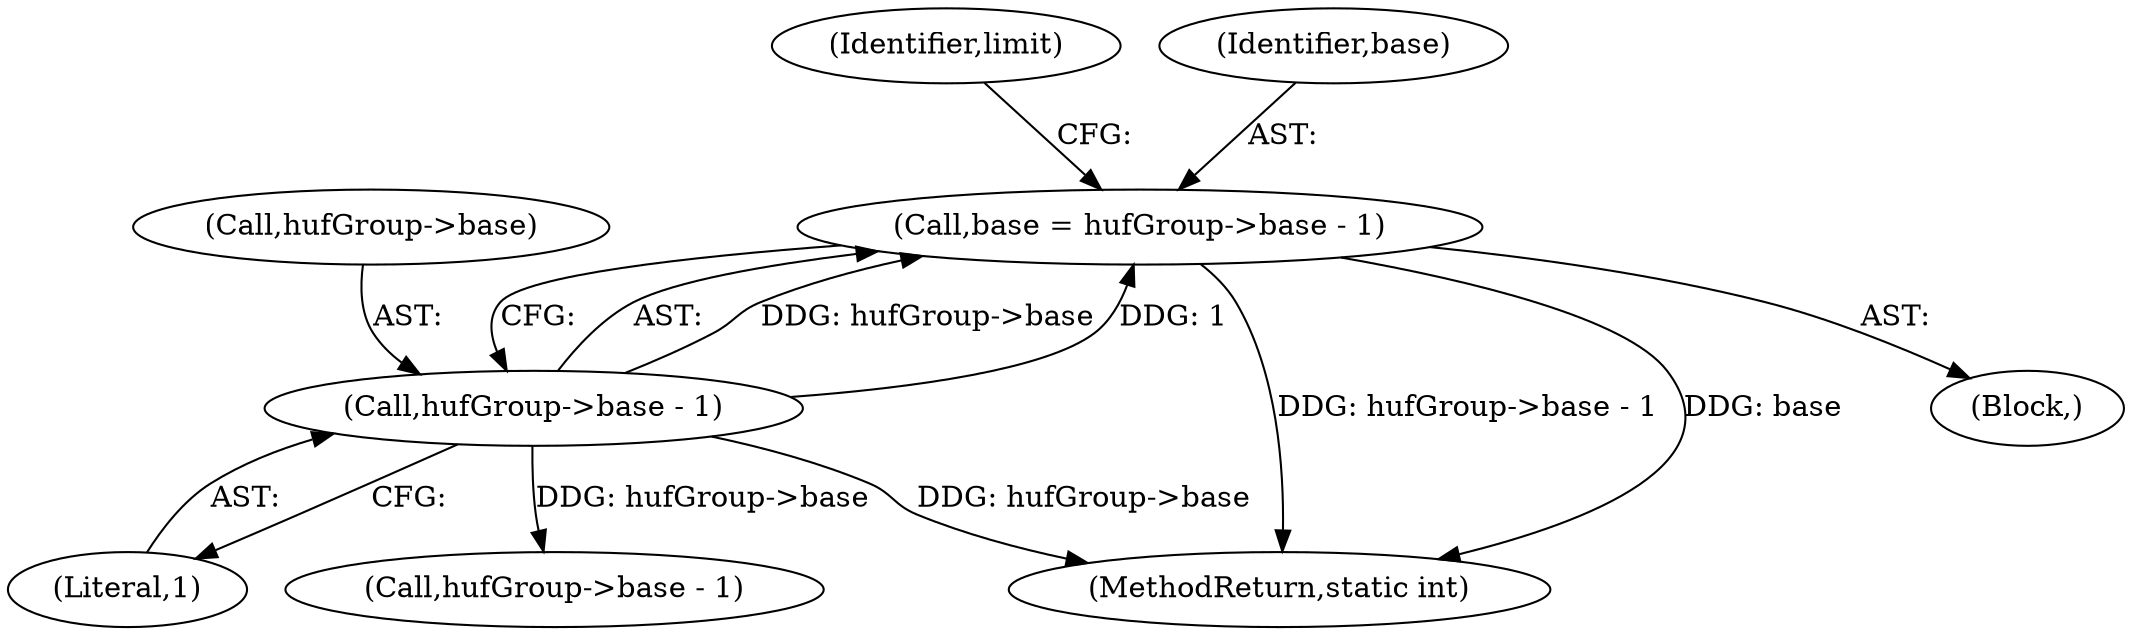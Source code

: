 digraph "0_busybox_0402cb32df015d9372578e3db27db47b33d5c7b0@pointer" {
"1000560" [label="(Call,base = hufGroup->base - 1)"];
"1000562" [label="(Call,hufGroup->base - 1)"];
"1000562" [label="(Call,hufGroup->base - 1)"];
"1000760" [label="(Call,hufGroup->base - 1)"];
"1000563" [label="(Call,hufGroup->base)"];
"1000566" [label="(Literal,1)"];
"1000435" [label="(Block,)"];
"1000560" [label="(Call,base = hufGroup->base - 1)"];
"1000568" [label="(Identifier,limit)"];
"1000561" [label="(Identifier,base)"];
"1001173" [label="(MethodReturn,static int)"];
"1000560" -> "1000435"  [label="AST: "];
"1000560" -> "1000562"  [label="CFG: "];
"1000561" -> "1000560"  [label="AST: "];
"1000562" -> "1000560"  [label="AST: "];
"1000568" -> "1000560"  [label="CFG: "];
"1000560" -> "1001173"  [label="DDG: hufGroup->base - 1"];
"1000560" -> "1001173"  [label="DDG: base"];
"1000562" -> "1000560"  [label="DDG: hufGroup->base"];
"1000562" -> "1000560"  [label="DDG: 1"];
"1000562" -> "1000566"  [label="CFG: "];
"1000563" -> "1000562"  [label="AST: "];
"1000566" -> "1000562"  [label="AST: "];
"1000562" -> "1001173"  [label="DDG: hufGroup->base"];
"1000562" -> "1000760"  [label="DDG: hufGroup->base"];
}
